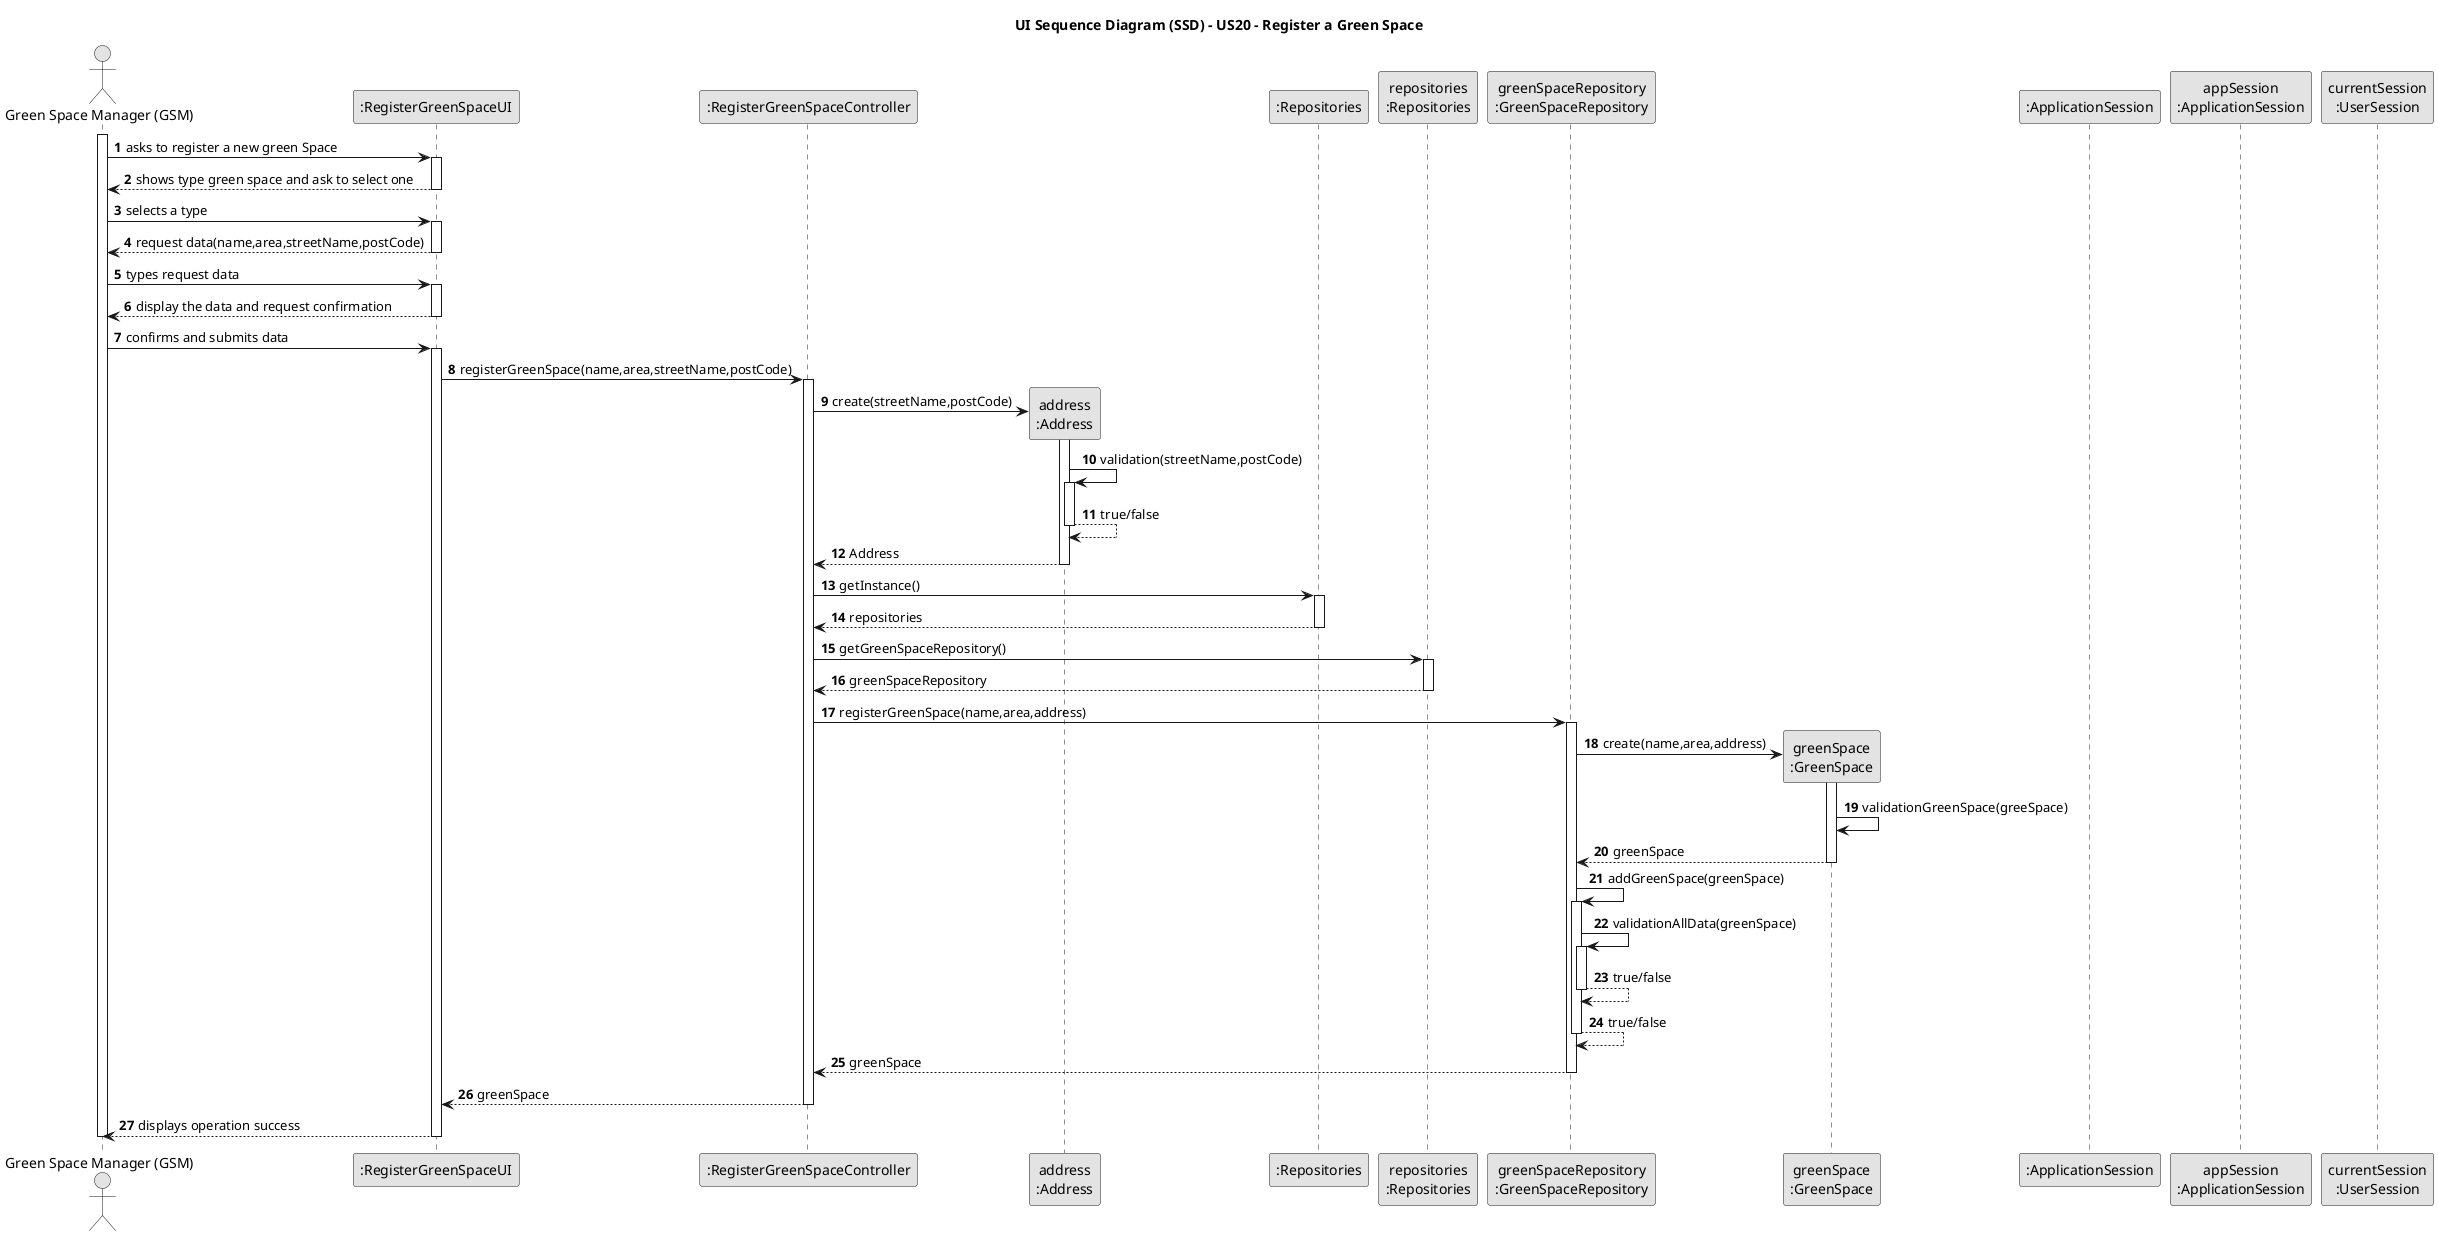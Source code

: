 @startuml
skinparam monochrome true
skinparam packageStyle rectangle
skinparam shadowing false

title UI Sequence Diagram (SSD) - US20 - Register a Green Space

autonumber

'hide footbox
actor "Green Space Manager (GSM)" as GSM
participant ":RegisterGreenSpaceUI" as UI
participant ":RegisterGreenSpaceController" as CTRL
participant "address\n:Address" as ADDRESS
participant ":Repositories" as RepositorySingleton
participant "repositories\n:Repositories" as PLAT
participant "greenSpaceRepository\n:GreenSpaceRepository" as GSR
participant "greenSpace\n:GreenSpace" as GREENSPACE
participant ":ApplicationSession" as _APP
participant "appSession\n:ApplicationSession" as APP
participant "currentSession\n:UserSession" as SESSAO

activate GSM

GSM -> UI : asks to register a new green Space

activate UI

UI --> GSM : shows type green space and ask to select one
deactivate UI

GSM->UI: selects a type

activate UI

UI --> GSM : request data(name,area,streetName,postCode)

deactivate UI

GSM -> UI : types request data

activate UI

UI --> GSM : display the data and request confirmation

deactivate UI

GSM -> UI : confirms and submits data

activate UI

UI -> CTRL: registerGreenSpace(name,area,streetName,postCode)
activate CTRL

CTRL -> ADDRESS**  : create(streetName,postCode)

activate ADDRESS
ADDRESS -> ADDRESS : validation(streetName,postCode)

activate ADDRESS
ADDRESS --> ADDRESS : true/false

deactivate ADDRESS
ADDRESS --> CTRL : Address
deactivate ADDRESS

CTRL -> RepositorySingleton : getInstance()

activate RepositorySingleton

RepositorySingleton --> CTRL : repositories
deactivate RepositorySingleton

CTRL -> PLAT : getGreenSpaceRepository()
activate PLAT

PLAT --> CTRL: greenSpaceRepository

deactivate PLAT

CTRL -> GSR : registerGreenSpace(name,area,address)
activate GSR

GSR -> GREENSPACE** : create(name,area,address)
activate GREENSPACE

GREENSPACE -> GREENSPACE : validationGreenSpace(greeSpace)

GREENSPACE -->  GSR : greenSpace

deactivate GREENSPACE
GSR-> GSR : addGreenSpace(greenSpace)

activate GSR

GSR -> GSR :  validationAllData(greenSpace)
activate GSR

GSR --> GSR : true/false
deactivate GSR

GSR --> GSR : true/false
deactivate GSR

GSR --> CTRL : greenSpace


deactivate GSR


CTRL --> UI : greenSpace
deactivate CTRL

UI --> GSM : displays operation success
deactivate UI
deactivate GSM
@enduml